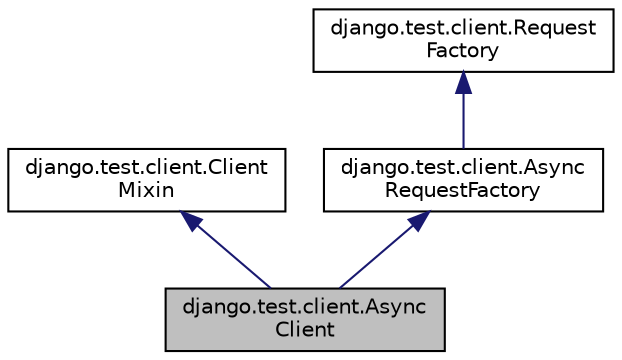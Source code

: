 digraph "django.test.client.AsyncClient"
{
 // LATEX_PDF_SIZE
  edge [fontname="Helvetica",fontsize="10",labelfontname="Helvetica",labelfontsize="10"];
  node [fontname="Helvetica",fontsize="10",shape=record];
  Node1 [label="django.test.client.Async\lClient",height=0.2,width=0.4,color="black", fillcolor="grey75", style="filled", fontcolor="black",tooltip=" "];
  Node2 -> Node1 [dir="back",color="midnightblue",fontsize="10",style="solid"];
  Node2 [label="django.test.client.Client\lMixin",height=0.2,width=0.4,color="black", fillcolor="white", style="filled",URL="$classdjango_1_1test_1_1client_1_1_client_mixin.html",tooltip=" "];
  Node3 -> Node1 [dir="back",color="midnightblue",fontsize="10",style="solid"];
  Node3 [label="django.test.client.Async\lRequestFactory",height=0.2,width=0.4,color="black", fillcolor="white", style="filled",URL="$classdjango_1_1test_1_1client_1_1_async_request_factory.html",tooltip=" "];
  Node4 -> Node3 [dir="back",color="midnightblue",fontsize="10",style="solid"];
  Node4 [label="django.test.client.Request\lFactory",height=0.2,width=0.4,color="black", fillcolor="white", style="filled",URL="$classdjango_1_1test_1_1client_1_1_request_factory.html",tooltip=" "];
}
